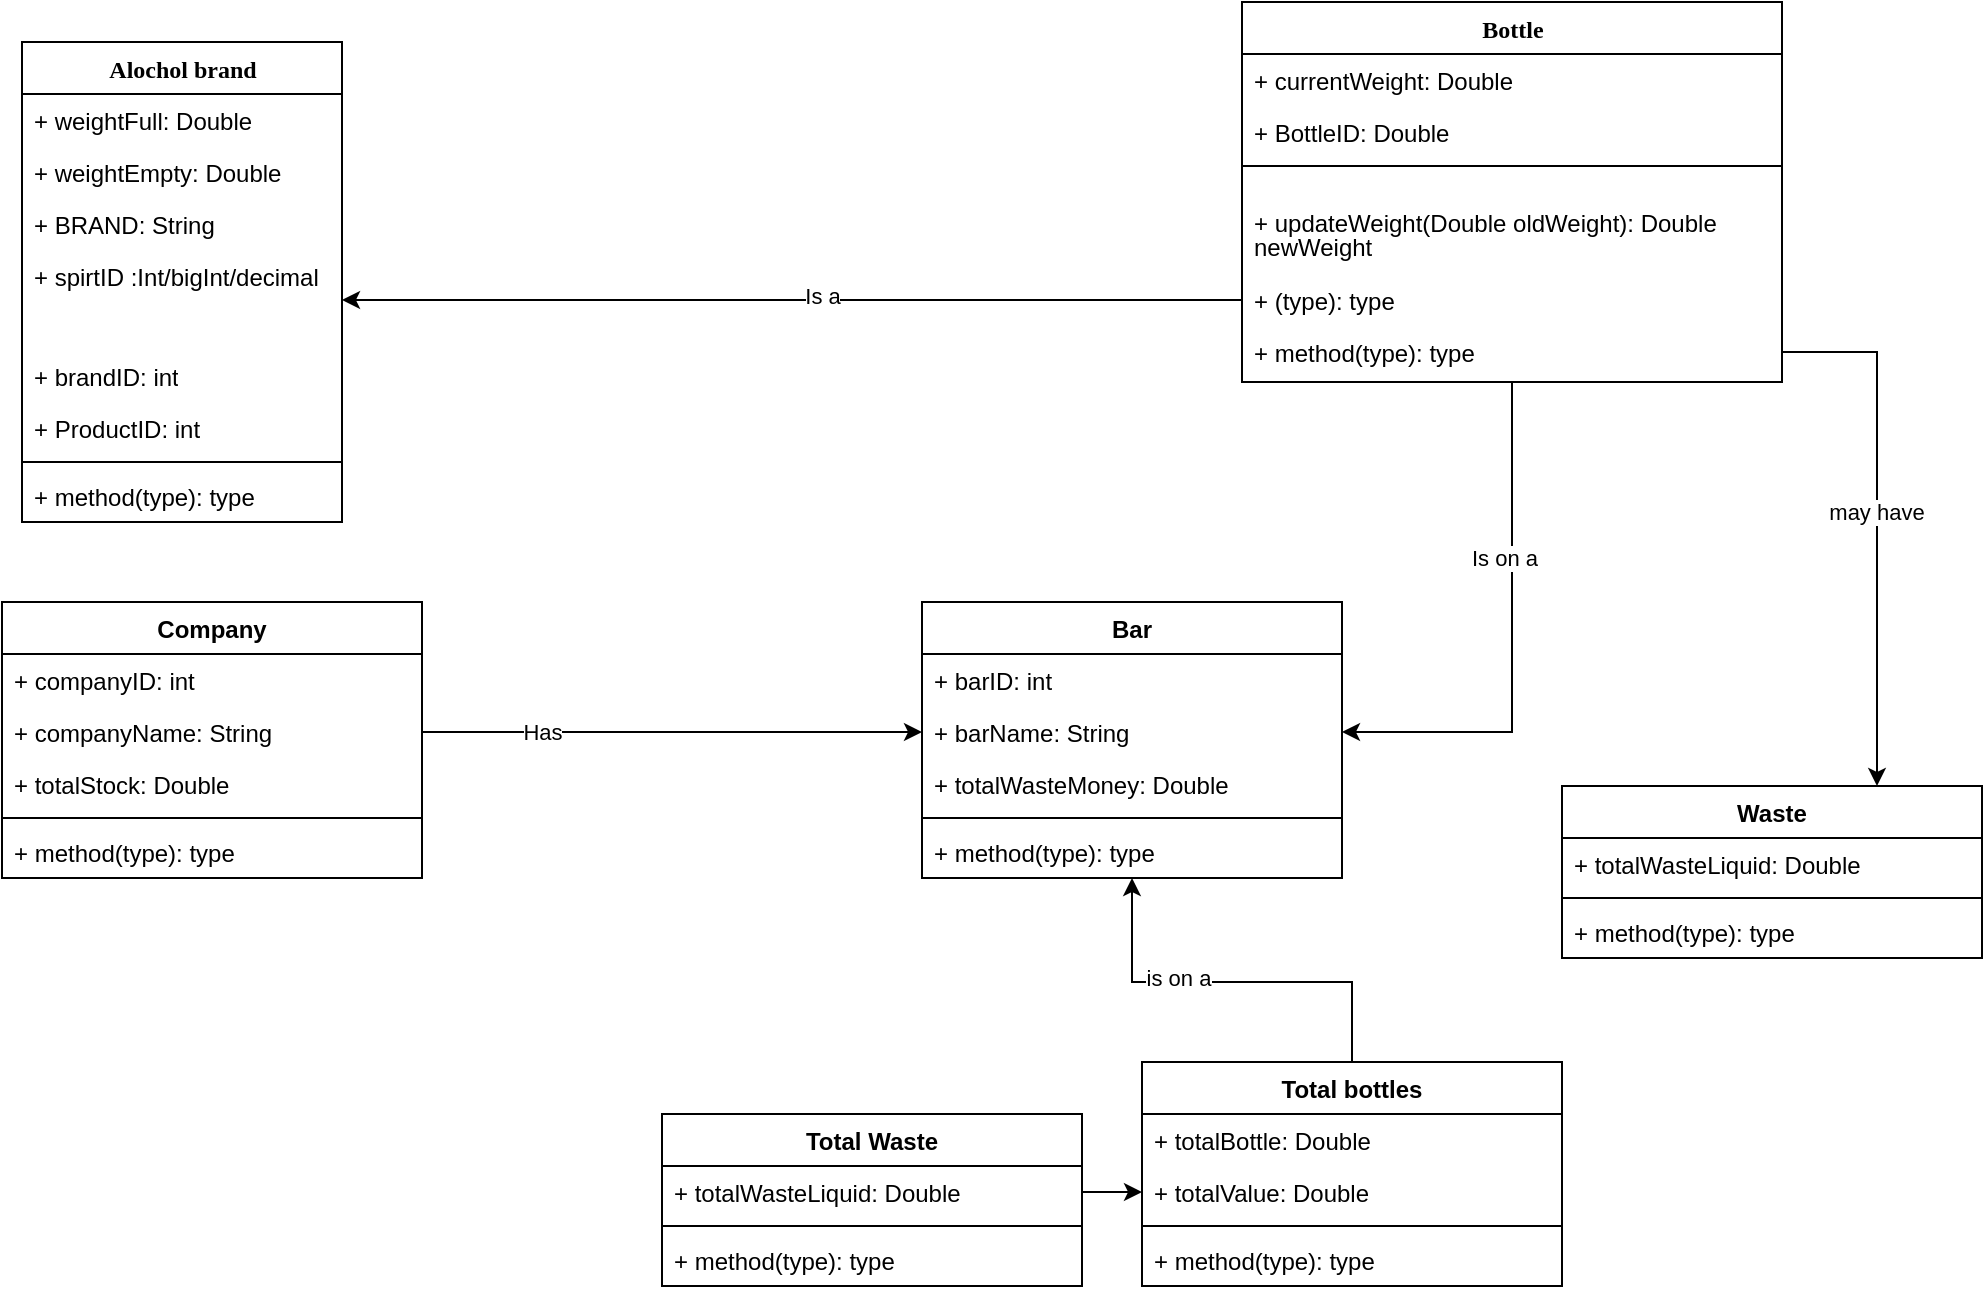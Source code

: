 <mxfile version="13.6.2" type="github" pages="4">
  <diagram name="Database Model" id="9f46799a-70d6-7492-0946-bef42562c5a5">
    <mxGraphModel dx="1422" dy="794" grid="1" gridSize="10" guides="1" tooltips="1" connect="1" arrows="1" fold="1" page="1" pageScale="1" pageWidth="1100" pageHeight="850" background="#ffffff" math="0" shadow="0">
      <root>
        <mxCell id="0" />
        <mxCell id="1" parent="0" />
        <mxCell id="78961159f06e98e8-17" value="Alochol brand" style="swimlane;html=1;fontStyle=1;align=center;verticalAlign=top;childLayout=stackLayout;horizontal=1;startSize=26;horizontalStack=0;resizeParent=1;resizeLast=0;collapsible=1;marginBottom=0;swimlaneFillColor=#ffffff;rounded=0;shadow=0;comic=0;labelBackgroundColor=none;strokeWidth=1;fillColor=none;fontFamily=Verdana;fontSize=12" parent="1" vertex="1">
          <mxGeometry x="90" y="90" width="160" height="240" as="geometry">
            <mxRectangle x="90" y="90" width="130" height="26" as="alternateBounds" />
          </mxGeometry>
        </mxCell>
        <mxCell id="78961159f06e98e8-21" value="+ weightFull: Double" style="text;html=1;strokeColor=none;fillColor=none;align=left;verticalAlign=top;spacingLeft=4;spacingRight=4;whiteSpace=wrap;overflow=hidden;rotatable=0;points=[[0,0.5],[1,0.5]];portConstraint=eastwest;" parent="78961159f06e98e8-17" vertex="1">
          <mxGeometry y="26" width="160" height="26" as="geometry" />
        </mxCell>
        <mxCell id="78961159f06e98e8-26" value="+ weightEmpty: Double" style="text;html=1;strokeColor=none;fillColor=none;align=left;verticalAlign=top;spacingLeft=4;spacingRight=4;whiteSpace=wrap;overflow=hidden;rotatable=0;points=[[0,0.5],[1,0.5]];portConstraint=eastwest;" parent="78961159f06e98e8-17" vertex="1">
          <mxGeometry y="52" width="160" height="26" as="geometry" />
        </mxCell>
        <mxCell id="78961159f06e98e8-23" value="+ BRAND: String" style="text;html=1;strokeColor=none;fillColor=none;align=left;verticalAlign=top;spacingLeft=4;spacingRight=4;whiteSpace=wrap;overflow=hidden;rotatable=0;points=[[0,0.5],[1,0.5]];portConstraint=eastwest;" parent="78961159f06e98e8-17" vertex="1">
          <mxGeometry y="78" width="160" height="26" as="geometry" />
        </mxCell>
        <mxCell id="78961159f06e98e8-25" value="+ spirtID :Int/bigInt/decimal" style="text;html=1;strokeColor=none;fillColor=none;align=left;verticalAlign=top;spacingLeft=4;spacingRight=4;whiteSpace=wrap;overflow=hidden;rotatable=0;points=[[0,0.5],[1,0.5]];portConstraint=eastwest;rotation=0;" parent="78961159f06e98e8-17" vertex="1">
          <mxGeometry y="104" width="160" height="50" as="geometry" />
        </mxCell>
        <mxCell id="78961159f06e98e8-20" value="+ brandID: int" style="text;html=1;strokeColor=none;fillColor=none;align=left;verticalAlign=top;spacingLeft=4;spacingRight=4;whiteSpace=wrap;overflow=hidden;rotatable=0;points=[[0,0.5],[1,0.5]];portConstraint=eastwest;" parent="78961159f06e98e8-17" vertex="1">
          <mxGeometry y="154" width="160" height="26" as="geometry" />
        </mxCell>
        <mxCell id="pMiKDld6bmdcQKYPBveJ-14" value="+ ProductID: int" style="text;html=1;strokeColor=none;fillColor=none;align=left;verticalAlign=top;spacingLeft=4;spacingRight=4;whiteSpace=wrap;overflow=hidden;rotatable=0;points=[[0,0.5],[1,0.5]];portConstraint=eastwest;" vertex="1" parent="78961159f06e98e8-17">
          <mxGeometry y="180" width="160" height="26" as="geometry" />
        </mxCell>
        <mxCell id="78961159f06e98e8-19" value="" style="line;html=1;strokeWidth=1;fillColor=none;align=left;verticalAlign=middle;spacingTop=-1;spacingLeft=3;spacingRight=3;rotatable=0;labelPosition=right;points=[];portConstraint=eastwest;" parent="78961159f06e98e8-17" vertex="1">
          <mxGeometry y="206" width="160" height="8" as="geometry" />
        </mxCell>
        <mxCell id="78961159f06e98e8-27" value="+ method(type): type" style="text;html=1;strokeColor=none;fillColor=none;align=left;verticalAlign=top;spacingLeft=4;spacingRight=4;whiteSpace=wrap;overflow=hidden;rotatable=0;points=[[0,0.5],[1,0.5]];portConstraint=eastwest;" parent="78961159f06e98e8-17" vertex="1">
          <mxGeometry y="214" width="160" height="26" as="geometry" />
        </mxCell>
        <mxCell id="pMiKDld6bmdcQKYPBveJ-2" style="edgeStyle=orthogonalEdgeStyle;rounded=0;orthogonalLoop=1;jettySize=auto;html=1;exitX=0;exitY=0.5;exitDx=0;exitDy=0;entryX=1;entryY=0.5;entryDx=0;entryDy=0;" edge="1" parent="1" source="78961159f06e98e8-40" target="78961159f06e98e8-25">
          <mxGeometry relative="1" as="geometry">
            <Array as="points">
              <mxPoint x="660" y="219" />
            </Array>
          </mxGeometry>
        </mxCell>
        <mxCell id="pMiKDld6bmdcQKYPBveJ-3" value="Is a" style="edgeLabel;html=1;align=center;verticalAlign=middle;resizable=0;points=[];" vertex="1" connectable="0" parent="pMiKDld6bmdcQKYPBveJ-2">
          <mxGeometry x="-0.067" y="-2" relative="1" as="geometry">
            <mxPoint as="offset" />
          </mxGeometry>
        </mxCell>
        <mxCell id="pMiKDld6bmdcQKYPBveJ-21" style="edgeStyle=orthogonalEdgeStyle;rounded=0;orthogonalLoop=1;jettySize=auto;html=1;exitX=0.5;exitY=1;exitDx=0;exitDy=0;entryX=1;entryY=0.5;entryDx=0;entryDy=0;" edge="1" parent="1" source="78961159f06e98e8-30" target="pMiKDld6bmdcQKYPBveJ-19">
          <mxGeometry relative="1" as="geometry" />
        </mxCell>
        <mxCell id="pMiKDld6bmdcQKYPBveJ-22" value="Is on a " style="edgeLabel;html=1;align=center;verticalAlign=middle;resizable=0;points=[];" vertex="1" connectable="0" parent="pMiKDld6bmdcQKYPBveJ-21">
          <mxGeometry x="-0.327" y="-4" relative="1" as="geometry">
            <mxPoint as="offset" />
          </mxGeometry>
        </mxCell>
        <mxCell id="78961159f06e98e8-30" value="Bottle" style="swimlane;html=1;fontStyle=1;align=center;verticalAlign=top;childLayout=stackLayout;horizontal=1;startSize=26;horizontalStack=0;resizeParent=1;resizeLast=0;collapsible=1;marginBottom=0;swimlaneFillColor=#ffffff;rounded=0;shadow=0;comic=0;labelBackgroundColor=none;strokeWidth=1;fillColor=none;fontFamily=Verdana;fontSize=12" parent="1" vertex="1">
          <mxGeometry x="700" y="70" width="270" height="190" as="geometry" />
        </mxCell>
        <mxCell id="78961159f06e98e8-31" value="+ currentWeight: Double" style="text;html=1;strokeColor=none;fillColor=none;align=left;verticalAlign=top;spacingLeft=4;spacingRight=4;whiteSpace=wrap;overflow=hidden;rotatable=0;points=[[0,0.5],[1,0.5]];portConstraint=eastwest;" parent="78961159f06e98e8-30" vertex="1">
          <mxGeometry y="26" width="270" height="26" as="geometry" />
        </mxCell>
        <mxCell id="78961159f06e98e8-37" value="+ BottleID: Double" style="text;html=1;strokeColor=none;fillColor=none;align=left;verticalAlign=top;spacingLeft=4;spacingRight=4;whiteSpace=wrap;overflow=hidden;rotatable=0;points=[[0,0.5],[1,0.5]];portConstraint=eastwest;" parent="78961159f06e98e8-30" vertex="1">
          <mxGeometry y="52" width="270" height="26" as="geometry" />
        </mxCell>
        <mxCell id="78961159f06e98e8-38" value="" style="line;html=1;strokeWidth=1;fillColor=none;align=left;verticalAlign=middle;spacingTop=-1;spacingLeft=3;spacingRight=3;rotatable=0;labelPosition=right;points=[];portConstraint=eastwest;" parent="78961159f06e98e8-30" vertex="1">
          <mxGeometry y="78" width="270" height="8" as="geometry" />
        </mxCell>
        <mxCell id="78961159f06e98e8-39" value="&lt;p style=&quot;line-height: 100%&quot;&gt;+ updateWeight(Double oldWeight): Double newWeight &lt;/p&gt;" style="text;html=1;strokeColor=none;fillColor=none;align=left;verticalAlign=top;spacingLeft=4;spacingRight=4;whiteSpace=wrap;overflow=visible;rotatable=0;points=[[0,0.5],[1,0.5]];portConstraint=eastwest;rotation=0;" parent="78961159f06e98e8-30" vertex="1">
          <mxGeometry y="86" width="270" height="50" as="geometry" />
        </mxCell>
        <mxCell id="78961159f06e98e8-40" value="+ (type): type" style="text;html=1;strokeColor=none;fillColor=none;align=left;verticalAlign=top;spacingLeft=4;spacingRight=4;whiteSpace=wrap;overflow=hidden;rotatable=0;points=[[0,0.5],[1,0.5]];portConstraint=eastwest;" parent="78961159f06e98e8-30" vertex="1">
          <mxGeometry y="136" width="270" height="26" as="geometry" />
        </mxCell>
        <mxCell id="78961159f06e98e8-42" value="+ method(type): type" style="text;html=1;strokeColor=none;fillColor=none;align=left;verticalAlign=top;spacingLeft=4;spacingRight=4;whiteSpace=wrap;overflow=hidden;rotatable=0;points=[[0,0.5],[1,0.5]];portConstraint=eastwest;" parent="78961159f06e98e8-30" vertex="1">
          <mxGeometry y="162" width="270" height="26" as="geometry" />
        </mxCell>
        <mxCell id="pMiKDld6bmdcQKYPBveJ-15" value="Bar" style="swimlane;fontStyle=1;align=center;verticalAlign=top;childLayout=stackLayout;horizontal=1;startSize=26;horizontalStack=0;resizeParent=1;resizeParentMax=0;resizeLast=0;collapsible=1;marginBottom=0;" vertex="1" parent="1">
          <mxGeometry x="540" y="370" width="210" height="138" as="geometry" />
        </mxCell>
        <mxCell id="pMiKDld6bmdcQKYPBveJ-16" value="+ barID: int" style="text;strokeColor=none;fillColor=none;align=left;verticalAlign=top;spacingLeft=4;spacingRight=4;overflow=hidden;rotatable=0;points=[[0,0.5],[1,0.5]];portConstraint=eastwest;" vertex="1" parent="pMiKDld6bmdcQKYPBveJ-15">
          <mxGeometry y="26" width="210" height="26" as="geometry" />
        </mxCell>
        <mxCell id="pMiKDld6bmdcQKYPBveJ-19" value="+ barName: String" style="text;strokeColor=none;fillColor=none;align=left;verticalAlign=top;spacingLeft=4;spacingRight=4;overflow=hidden;rotatable=0;points=[[0,0.5],[1,0.5]];portConstraint=eastwest;" vertex="1" parent="pMiKDld6bmdcQKYPBveJ-15">
          <mxGeometry y="52" width="210" height="26" as="geometry" />
        </mxCell>
        <mxCell id="pMiKDld6bmdcQKYPBveJ-20" value="+ totalWasteMoney: Double" style="text;strokeColor=none;fillColor=none;align=left;verticalAlign=top;spacingLeft=4;spacingRight=4;overflow=hidden;rotatable=0;points=[[0,0.5],[1,0.5]];portConstraint=eastwest;" vertex="1" parent="pMiKDld6bmdcQKYPBveJ-15">
          <mxGeometry y="78" width="210" height="26" as="geometry" />
        </mxCell>
        <mxCell id="pMiKDld6bmdcQKYPBveJ-17" value="" style="line;strokeWidth=1;fillColor=none;align=left;verticalAlign=middle;spacingTop=-1;spacingLeft=3;spacingRight=3;rotatable=0;labelPosition=right;points=[];portConstraint=eastwest;" vertex="1" parent="pMiKDld6bmdcQKYPBveJ-15">
          <mxGeometry y="104" width="210" height="8" as="geometry" />
        </mxCell>
        <mxCell id="pMiKDld6bmdcQKYPBveJ-18" value="+ method(type): type" style="text;strokeColor=none;fillColor=none;align=left;verticalAlign=top;spacingLeft=4;spacingRight=4;overflow=hidden;rotatable=0;points=[[0,0.5],[1,0.5]];portConstraint=eastwest;" vertex="1" parent="pMiKDld6bmdcQKYPBveJ-15">
          <mxGeometry y="112" width="210" height="26" as="geometry" />
        </mxCell>
        <mxCell id="pMiKDld6bmdcQKYPBveJ-29" style="edgeStyle=orthogonalEdgeStyle;rounded=0;orthogonalLoop=1;jettySize=auto;html=1;exitX=1;exitY=0.5;exitDx=0;exitDy=0;entryX=0;entryY=0.5;entryDx=0;entryDy=0;" edge="1" parent="1" source="pMiKDld6bmdcQKYPBveJ-25" target="pMiKDld6bmdcQKYPBveJ-19">
          <mxGeometry relative="1" as="geometry" />
        </mxCell>
        <mxCell id="pMiKDld6bmdcQKYPBveJ-30" value="Has" style="edgeLabel;html=1;align=center;verticalAlign=middle;resizable=0;points=[];" vertex="1" connectable="0" parent="pMiKDld6bmdcQKYPBveJ-29">
          <mxGeometry x="-0.257" y="-2" relative="1" as="geometry">
            <mxPoint x="-33" y="-2" as="offset" />
          </mxGeometry>
        </mxCell>
        <mxCell id="pMiKDld6bmdcQKYPBveJ-23" value="Company" style="swimlane;fontStyle=1;align=center;verticalAlign=top;childLayout=stackLayout;horizontal=1;startSize=26;horizontalStack=0;resizeParent=1;resizeParentMax=0;resizeLast=0;collapsible=1;marginBottom=0;" vertex="1" parent="1">
          <mxGeometry x="80" y="370" width="210" height="138" as="geometry" />
        </mxCell>
        <mxCell id="pMiKDld6bmdcQKYPBveJ-24" value="+ companyID: int" style="text;strokeColor=none;fillColor=none;align=left;verticalAlign=top;spacingLeft=4;spacingRight=4;overflow=hidden;rotatable=0;points=[[0,0.5],[1,0.5]];portConstraint=eastwest;" vertex="1" parent="pMiKDld6bmdcQKYPBveJ-23">
          <mxGeometry y="26" width="210" height="26" as="geometry" />
        </mxCell>
        <mxCell id="pMiKDld6bmdcQKYPBveJ-25" value="+ companyName: String" style="text;strokeColor=none;fillColor=none;align=left;verticalAlign=top;spacingLeft=4;spacingRight=4;overflow=hidden;rotatable=0;points=[[0,0.5],[1,0.5]];portConstraint=eastwest;" vertex="1" parent="pMiKDld6bmdcQKYPBveJ-23">
          <mxGeometry y="52" width="210" height="26" as="geometry" />
        </mxCell>
        <mxCell id="pMiKDld6bmdcQKYPBveJ-26" value="+ totalStock: Double" style="text;strokeColor=none;fillColor=none;align=left;verticalAlign=top;spacingLeft=4;spacingRight=4;overflow=hidden;rotatable=0;points=[[0,0.5],[1,0.5]];portConstraint=eastwest;" vertex="1" parent="pMiKDld6bmdcQKYPBveJ-23">
          <mxGeometry y="78" width="210" height="26" as="geometry" />
        </mxCell>
        <mxCell id="pMiKDld6bmdcQKYPBveJ-27" value="" style="line;strokeWidth=1;fillColor=none;align=left;verticalAlign=middle;spacingTop=-1;spacingLeft=3;spacingRight=3;rotatable=0;labelPosition=right;points=[];portConstraint=eastwest;" vertex="1" parent="pMiKDld6bmdcQKYPBveJ-23">
          <mxGeometry y="104" width="210" height="8" as="geometry" />
        </mxCell>
        <mxCell id="pMiKDld6bmdcQKYPBveJ-28" value="+ method(type): type" style="text;strokeColor=none;fillColor=none;align=left;verticalAlign=top;spacingLeft=4;spacingRight=4;overflow=hidden;rotatable=0;points=[[0,0.5],[1,0.5]];portConstraint=eastwest;" vertex="1" parent="pMiKDld6bmdcQKYPBveJ-23">
          <mxGeometry y="112" width="210" height="26" as="geometry" />
        </mxCell>
        <mxCell id="pMiKDld6bmdcQKYPBveJ-37" style="edgeStyle=orthogonalEdgeStyle;rounded=0;orthogonalLoop=1;jettySize=auto;html=1;entryX=0.5;entryY=1;entryDx=0;entryDy=0;" edge="1" parent="1" source="pMiKDld6bmdcQKYPBveJ-31" target="pMiKDld6bmdcQKYPBveJ-15">
          <mxGeometry relative="1" as="geometry">
            <Array as="points">
              <mxPoint x="755" y="560" />
              <mxPoint x="645" y="560" />
            </Array>
          </mxGeometry>
        </mxCell>
        <mxCell id="pMiKDld6bmdcQKYPBveJ-38" value="is on a " style="edgeLabel;html=1;align=center;verticalAlign=middle;resizable=0;points=[];" vertex="1" connectable="0" parent="pMiKDld6bmdcQKYPBveJ-37">
          <mxGeometry x="0.261" y="-2" relative="1" as="geometry">
            <mxPoint as="offset" />
          </mxGeometry>
        </mxCell>
        <mxCell id="pMiKDld6bmdcQKYPBveJ-39" value="Waste" style="swimlane;fontStyle=1;align=center;verticalAlign=top;childLayout=stackLayout;horizontal=1;startSize=26;horizontalStack=0;resizeParent=1;resizeParentMax=0;resizeLast=0;collapsible=1;marginBottom=0;" vertex="1" parent="1">
          <mxGeometry x="860" y="462" width="210" height="86" as="geometry" />
        </mxCell>
        <mxCell id="pMiKDld6bmdcQKYPBveJ-40" value="+ totalWasteLiquid: Double" style="text;strokeColor=none;fillColor=none;align=left;verticalAlign=top;spacingLeft=4;spacingRight=4;overflow=hidden;rotatable=0;points=[[0,0.5],[1,0.5]];portConstraint=eastwest;" vertex="1" parent="pMiKDld6bmdcQKYPBveJ-39">
          <mxGeometry y="26" width="210" height="26" as="geometry" />
        </mxCell>
        <mxCell id="pMiKDld6bmdcQKYPBveJ-43" value="" style="line;strokeWidth=1;fillColor=none;align=left;verticalAlign=middle;spacingTop=-1;spacingLeft=3;spacingRight=3;rotatable=0;labelPosition=right;points=[];portConstraint=eastwest;" vertex="1" parent="pMiKDld6bmdcQKYPBveJ-39">
          <mxGeometry y="52" width="210" height="8" as="geometry" />
        </mxCell>
        <mxCell id="pMiKDld6bmdcQKYPBveJ-44" value="+ method(type): type" style="text;strokeColor=none;fillColor=none;align=left;verticalAlign=top;spacingLeft=4;spacingRight=4;overflow=hidden;rotatable=0;points=[[0,0.5],[1,0.5]];portConstraint=eastwest;" vertex="1" parent="pMiKDld6bmdcQKYPBveJ-39">
          <mxGeometry y="60" width="210" height="26" as="geometry" />
        </mxCell>
        <mxCell id="pMiKDld6bmdcQKYPBveJ-47" style="edgeStyle=orthogonalEdgeStyle;rounded=0;orthogonalLoop=1;jettySize=auto;html=1;exitX=1;exitY=0.5;exitDx=0;exitDy=0;entryX=0.75;entryY=0;entryDx=0;entryDy=0;strokeColor=#000000;" edge="1" parent="1" source="78961159f06e98e8-42" target="pMiKDld6bmdcQKYPBveJ-39">
          <mxGeometry relative="1" as="geometry" />
        </mxCell>
        <mxCell id="pMiKDld6bmdcQKYPBveJ-48" value="may have" style="edgeLabel;html=1;align=center;verticalAlign=middle;resizable=0;points=[];" vertex="1" connectable="0" parent="pMiKDld6bmdcQKYPBveJ-47">
          <mxGeometry x="-0.036" y="-1" relative="1" as="geometry">
            <mxPoint as="offset" />
          </mxGeometry>
        </mxCell>
        <mxCell id="pMiKDld6bmdcQKYPBveJ-31" value="Total bottles" style="swimlane;fontStyle=1;align=center;verticalAlign=top;childLayout=stackLayout;horizontal=1;startSize=26;horizontalStack=0;resizeParent=1;resizeParentMax=0;resizeLast=0;collapsible=1;marginBottom=0;" vertex="1" parent="1">
          <mxGeometry x="650" y="600" width="210" height="112" as="geometry" />
        </mxCell>
        <mxCell id="pMiKDld6bmdcQKYPBveJ-32" value="+ totalBottle: Double" style="text;strokeColor=none;fillColor=none;align=left;verticalAlign=top;spacingLeft=4;spacingRight=4;overflow=hidden;rotatable=0;points=[[0,0.5],[1,0.5]];portConstraint=eastwest;" vertex="1" parent="pMiKDld6bmdcQKYPBveJ-31">
          <mxGeometry y="26" width="210" height="26" as="geometry" />
        </mxCell>
        <mxCell id="pMiKDld6bmdcQKYPBveJ-33" value="+ totalValue: Double" style="text;strokeColor=none;fillColor=none;align=left;verticalAlign=top;spacingLeft=4;spacingRight=4;overflow=hidden;rotatable=0;points=[[0,0.5],[1,0.5]];portConstraint=eastwest;" vertex="1" parent="pMiKDld6bmdcQKYPBveJ-31">
          <mxGeometry y="52" width="210" height="26" as="geometry" />
        </mxCell>
        <mxCell id="pMiKDld6bmdcQKYPBveJ-35" value="" style="line;strokeWidth=1;fillColor=none;align=left;verticalAlign=middle;spacingTop=-1;spacingLeft=3;spacingRight=3;rotatable=0;labelPosition=right;points=[];portConstraint=eastwest;" vertex="1" parent="pMiKDld6bmdcQKYPBveJ-31">
          <mxGeometry y="78" width="210" height="8" as="geometry" />
        </mxCell>
        <mxCell id="pMiKDld6bmdcQKYPBveJ-36" value="+ method(type): type" style="text;strokeColor=none;fillColor=none;align=left;verticalAlign=top;spacingLeft=4;spacingRight=4;overflow=hidden;rotatable=0;points=[[0,0.5],[1,0.5]];portConstraint=eastwest;" vertex="1" parent="pMiKDld6bmdcQKYPBveJ-31">
          <mxGeometry y="86" width="210" height="26" as="geometry" />
        </mxCell>
        <mxCell id="pMiKDld6bmdcQKYPBveJ-55" style="edgeStyle=orthogonalEdgeStyle;rounded=0;orthogonalLoop=1;jettySize=auto;html=1;exitX=1;exitY=0.5;exitDx=0;exitDy=0;entryX=0;entryY=0.5;entryDx=0;entryDy=0;strokeColor=#000000;" edge="1" parent="1" source="pMiKDld6bmdcQKYPBveJ-52" target="pMiKDld6bmdcQKYPBveJ-33">
          <mxGeometry relative="1" as="geometry" />
        </mxCell>
        <mxCell id="pMiKDld6bmdcQKYPBveJ-51" value="Total Waste" style="swimlane;fontStyle=1;align=center;verticalAlign=top;childLayout=stackLayout;horizontal=1;startSize=26;horizontalStack=0;resizeParent=1;resizeParentMax=0;resizeLast=0;collapsible=1;marginBottom=0;" vertex="1" parent="1">
          <mxGeometry x="410" y="626" width="210" height="86" as="geometry" />
        </mxCell>
        <mxCell id="pMiKDld6bmdcQKYPBveJ-52" value="+ totalWasteLiquid: Double" style="text;strokeColor=none;fillColor=none;align=left;verticalAlign=top;spacingLeft=4;spacingRight=4;overflow=hidden;rotatable=0;points=[[0,0.5],[1,0.5]];portConstraint=eastwest;" vertex="1" parent="pMiKDld6bmdcQKYPBveJ-51">
          <mxGeometry y="26" width="210" height="26" as="geometry" />
        </mxCell>
        <mxCell id="pMiKDld6bmdcQKYPBveJ-53" value="" style="line;strokeWidth=1;fillColor=none;align=left;verticalAlign=middle;spacingTop=-1;spacingLeft=3;spacingRight=3;rotatable=0;labelPosition=right;points=[];portConstraint=eastwest;" vertex="1" parent="pMiKDld6bmdcQKYPBveJ-51">
          <mxGeometry y="52" width="210" height="8" as="geometry" />
        </mxCell>
        <mxCell id="pMiKDld6bmdcQKYPBveJ-54" value="+ method(type): type" style="text;strokeColor=none;fillColor=none;align=left;verticalAlign=top;spacingLeft=4;spacingRight=4;overflow=hidden;rotatable=0;points=[[0,0.5],[1,0.5]];portConstraint=eastwest;" vertex="1" parent="pMiKDld6bmdcQKYPBveJ-51">
          <mxGeometry y="60" width="210" height="26" as="geometry" />
        </mxCell>
      </root>
    </mxGraphModel>
  </diagram>
  <diagram id="V5qP_nf8033iNszZ9re_" name="Pour Bottle">
    <mxGraphModel dx="1422" dy="794" grid="1" gridSize="10" guides="1" tooltips="1" connect="1" arrows="1" fold="1" page="1" pageScale="1" pageWidth="827" pageHeight="1169" math="0" shadow="0">
      <root>
        <mxCell id="Ein1DMH8fGDlyQd6Ji-Q-0" />
        <mxCell id="Ein1DMH8fGDlyQd6Ji-Q-1" parent="Ein1DMH8fGDlyQd6Ji-Q-0" />
        <mxCell id="Vw6WCBMctghDCK7U2NQf-3" style="edgeStyle=orthogonalEdgeStyle;rounded=0;orthogonalLoop=1;jettySize=auto;html=1;exitX=1;exitY=0.5;exitDx=0;exitDy=0;entryX=0.007;entryY=0.5;entryDx=0;entryDy=0;entryPerimeter=0;strokeColor=#000000;" edge="1" parent="Ein1DMH8fGDlyQd6Ji-Q-1" source="Vw6WCBMctghDCK7U2NQf-0" target="Vw6WCBMctghDCK7U2NQf-2">
          <mxGeometry relative="1" as="geometry" />
        </mxCell>
        <mxCell id="Vw6WCBMctghDCK7U2NQf-0" value="New bottle" style="rounded=0;whiteSpace=wrap;html=1;" vertex="1" parent="Ein1DMH8fGDlyQd6Ji-Q-1">
          <mxGeometry x="40" y="110" width="120" height="60" as="geometry" />
        </mxCell>
        <mxCell id="Vw6WCBMctghDCK7U2NQf-1" value="&lt;font style=&quot;font-size: 48px&quot;&gt;Pour Bottle&lt;/font&gt;" style="text;html=1;strokeColor=none;fillColor=none;align=center;verticalAlign=middle;whiteSpace=wrap;rounded=0;" vertex="1" parent="Ein1DMH8fGDlyQd6Ji-Q-1">
          <mxGeometry x="40" y="20" width="290" height="70" as="geometry" />
        </mxCell>
        <mxCell id="Vw6WCBMctghDCK7U2NQf-7" value="" style="edgeStyle=orthogonalEdgeStyle;rounded=0;orthogonalLoop=1;jettySize=auto;html=1;strokeColor=#000000;" edge="1" parent="Ein1DMH8fGDlyQd6Ji-Q-1" source="Vw6WCBMctghDCK7U2NQf-2" target="Vw6WCBMctghDCK7U2NQf-6">
          <mxGeometry relative="1" as="geometry" />
        </mxCell>
        <mxCell id="Vw6WCBMctghDCK7U2NQf-9" value="" style="edgeStyle=orthogonalEdgeStyle;rounded=0;orthogonalLoop=1;jettySize=auto;html=1;strokeColor=#000000;" edge="1" parent="Ein1DMH8fGDlyQd6Ji-Q-1" source="Vw6WCBMctghDCK7U2NQf-2" target="Vw6WCBMctghDCK7U2NQf-8">
          <mxGeometry relative="1" as="geometry" />
        </mxCell>
        <mxCell id="Vw6WCBMctghDCK7U2NQf-2" value="is new bottle of the correct weight?" style="html=1;whiteSpace=wrap;aspect=fixed;shape=isoRectangle;" vertex="1" parent="Ein1DMH8fGDlyQd6Ji-Q-1">
          <mxGeometry x="250" y="95" width="150" height="90" as="geometry" />
        </mxCell>
        <mxCell id="Vw6WCBMctghDCK7U2NQf-21" value="" style="edgeStyle=orthogonalEdgeStyle;rounded=0;orthogonalLoop=1;jettySize=auto;html=1;strokeColor=#000000;" edge="1" parent="Ein1DMH8fGDlyQd6Ji-Q-1" source="Vw6WCBMctghDCK7U2NQf-6" target="Vw6WCBMctghDCK7U2NQf-20">
          <mxGeometry relative="1" as="geometry" />
        </mxCell>
        <mxCell id="Vw6WCBMctghDCK7U2NQf-6" value="Insert bottle into bar" style="whiteSpace=wrap;html=1;" vertex="1" parent="Ein1DMH8fGDlyQd6Ji-Q-1">
          <mxGeometry x="495" y="110" width="120" height="60" as="geometry" />
        </mxCell>
        <mxCell id="Vw6WCBMctghDCK7U2NQf-11" value="" style="edgeStyle=orthogonalEdgeStyle;rounded=0;orthogonalLoop=1;jettySize=auto;html=1;strokeColor=#000000;" edge="1" parent="Ein1DMH8fGDlyQd6Ji-Q-1" source="Vw6WCBMctghDCK7U2NQf-8" target="Vw6WCBMctghDCK7U2NQf-10">
          <mxGeometry relative="1" as="geometry" />
        </mxCell>
        <mxCell id="Vw6WCBMctghDCK7U2NQf-8" value="Check temperature of the bar" style="whiteSpace=wrap;html=1;" vertex="1" parent="Ein1DMH8fGDlyQd6Ji-Q-1">
          <mxGeometry x="265" y="280" width="120" height="60" as="geometry" />
        </mxCell>
        <mxCell id="Vw6WCBMctghDCK7U2NQf-12" style="edgeStyle=orthogonalEdgeStyle;rounded=0;orthogonalLoop=1;jettySize=auto;html=1;exitX=0;exitY=0.5;exitDx=0;exitDy=0;strokeColor=#000000;entryX=0.5;entryY=0;entryDx=0;entryDy=0;" edge="1" parent="Ein1DMH8fGDlyQd6Ji-Q-1" source="Vw6WCBMctghDCK7U2NQf-10" target="Vw6WCBMctghDCK7U2NQf-15">
          <mxGeometry relative="1" as="geometry">
            <mxPoint x="80" y="400" as="targetPoint" />
          </mxGeometry>
        </mxCell>
        <mxCell id="Vw6WCBMctghDCK7U2NQf-13" value="No " style="edgeLabel;html=1;align=center;verticalAlign=middle;resizable=0;points=[];" vertex="1" connectable="0" parent="Vw6WCBMctghDCK7U2NQf-12">
          <mxGeometry x="0.054" y="2" relative="1" as="geometry">
            <mxPoint as="offset" />
          </mxGeometry>
        </mxCell>
        <mxCell id="Vw6WCBMctghDCK7U2NQf-16" value="" style="edgeStyle=orthogonalEdgeStyle;rounded=0;orthogonalLoop=1;jettySize=auto;html=1;strokeColor=#000000;entryX=1;entryY=0.5;entryDx=0;entryDy=0;" edge="1" parent="Ein1DMH8fGDlyQd6Ji-Q-1" source="Vw6WCBMctghDCK7U2NQf-10" target="Vw6WCBMctghDCK7U2NQf-15">
          <mxGeometry relative="1" as="geometry">
            <Array as="points">
              <mxPoint x="330" y="600" />
            </Array>
          </mxGeometry>
        </mxCell>
        <mxCell id="Vw6WCBMctghDCK7U2NQf-17" value="Yes" style="edgeLabel;html=1;align=center;verticalAlign=middle;resizable=0;points=[];" vertex="1" connectable="0" parent="Vw6WCBMctghDCK7U2NQf-16">
          <mxGeometry x="-0.255" y="-31" relative="1" as="geometry">
            <mxPoint as="offset" />
          </mxGeometry>
        </mxCell>
        <mxCell id="Vw6WCBMctghDCK7U2NQf-10" value="&lt;div&gt;Is the temperature of the bar&lt;/div&gt;&lt;div&gt;Recorded correctly&lt;br&gt;&lt;/div&gt;" style="rhombus;whiteSpace=wrap;html=1;" vertex="1" parent="Ein1DMH8fGDlyQd6Ji-Q-1">
          <mxGeometry x="202.5" y="420" width="245" height="100" as="geometry" />
        </mxCell>
        <mxCell id="Vw6WCBMctghDCK7U2NQf-15" value="Report to manager " style="whiteSpace=wrap;html=1;" vertex="1" parent="Ein1DMH8fGDlyQd6Ji-Q-1">
          <mxGeometry x="80" y="570" width="120" height="60" as="geometry" />
        </mxCell>
        <mxCell id="Vw6WCBMctghDCK7U2NQf-23" value="" style="edgeStyle=orthogonalEdgeStyle;rounded=0;orthogonalLoop=1;jettySize=auto;html=1;strokeColor=#000000;" edge="1" parent="Ein1DMH8fGDlyQd6Ji-Q-1" source="Vw6WCBMctghDCK7U2NQf-20" target="Vw6WCBMctghDCK7U2NQf-22">
          <mxGeometry relative="1" as="geometry" />
        </mxCell>
        <mxCell id="Vw6WCBMctghDCK7U2NQf-20" value="Pour drink" style="whiteSpace=wrap;html=1;" vertex="1" parent="Ein1DMH8fGDlyQd6Ji-Q-1">
          <mxGeometry x="650" y="280" width="120" height="60" as="geometry" />
        </mxCell>
        <mxCell id="Vw6WCBMctghDCK7U2NQf-25" value="" style="edgeStyle=orthogonalEdgeStyle;rounded=0;orthogonalLoop=1;jettySize=auto;html=1;strokeColor=#000000;" edge="1" parent="Ein1DMH8fGDlyQd6Ji-Q-1" source="Vw6WCBMctghDCK7U2NQf-22" target="Vw6WCBMctghDCK7U2NQf-24">
          <mxGeometry relative="1" as="geometry" />
        </mxCell>
        <mxCell id="Vw6WCBMctghDCK7U2NQf-28" value="Yes" style="edgeLabel;html=1;align=center;verticalAlign=middle;resizable=0;points=[];" vertex="1" connectable="0" parent="Vw6WCBMctghDCK7U2NQf-25">
          <mxGeometry x="-0.556" y="2" relative="1" as="geometry">
            <mxPoint as="offset" />
          </mxGeometry>
        </mxCell>
        <mxCell id="Vw6WCBMctghDCK7U2NQf-31" value="" style="edgeStyle=orthogonalEdgeStyle;rounded=0;orthogonalLoop=1;jettySize=auto;html=1;strokeColor=#000000;" edge="1" parent="Ein1DMH8fGDlyQd6Ji-Q-1" source="Vw6WCBMctghDCK7U2NQf-22" target="Vw6WCBMctghDCK7U2NQf-30">
          <mxGeometry relative="1" as="geometry" />
        </mxCell>
        <mxCell id="Vw6WCBMctghDCK7U2NQf-32" value="No" style="edgeLabel;html=1;align=center;verticalAlign=middle;resizable=0;points=[];" vertex="1" connectable="0" parent="Vw6WCBMctghDCK7U2NQf-31">
          <mxGeometry x="-0.283" y="-2" relative="1" as="geometry">
            <mxPoint as="offset" />
          </mxGeometry>
        </mxCell>
        <mxCell id="Vw6WCBMctghDCK7U2NQf-22" value="&lt;div&gt;Does the amount of &lt;br&gt;&lt;/div&gt;&lt;div&gt;drink poured match &lt;br&gt;&lt;/div&gt;&lt;div&gt;the amount of drinks sold?&lt;/div&gt;" style="rhombus;whiteSpace=wrap;html=1;" vertex="1" parent="Ein1DMH8fGDlyQd6Ji-Q-1">
          <mxGeometry x="600" y="445" width="220" height="140" as="geometry" />
        </mxCell>
        <mxCell id="Vw6WCBMctghDCK7U2NQf-26" style="edgeStyle=orthogonalEdgeStyle;rounded=0;orthogonalLoop=1;jettySize=auto;html=1;strokeColor=#000000;" edge="1" parent="Ein1DMH8fGDlyQd6Ji-Q-1" source="Vw6WCBMctghDCK7U2NQf-24" target="Vw6WCBMctghDCK7U2NQf-20">
          <mxGeometry relative="1" as="geometry" />
        </mxCell>
        <mxCell id="Vw6WCBMctghDCK7U2NQf-24" value="Update weight" style="whiteSpace=wrap;html=1;" vertex="1" parent="Ein1DMH8fGDlyQd6Ji-Q-1">
          <mxGeometry x="440" y="280" width="120" height="60" as="geometry" />
        </mxCell>
        <mxCell id="Vw6WCBMctghDCK7U2NQf-35" value="" style="edgeStyle=orthogonalEdgeStyle;rounded=0;orthogonalLoop=1;jettySize=auto;html=1;strokeColor=#000000;" edge="1" parent="Ein1DMH8fGDlyQd6Ji-Q-1" source="Vw6WCBMctghDCK7U2NQf-30" target="Vw6WCBMctghDCK7U2NQf-34">
          <mxGeometry relative="1" as="geometry" />
        </mxCell>
        <mxCell id="Vw6WCBMctghDCK7U2NQf-30" value="Record wastage" style="whiteSpace=wrap;html=1;" vertex="1" parent="Ein1DMH8fGDlyQd6Ji-Q-1">
          <mxGeometry x="650" y="705" width="120" height="60" as="geometry" />
        </mxCell>
        <mxCell id="Vw6WCBMctghDCK7U2NQf-36" style="edgeStyle=orthogonalEdgeStyle;rounded=0;orthogonalLoop=1;jettySize=auto;html=1;exitX=0.5;exitY=0;exitDx=0;exitDy=0;strokeColor=#000000;entryX=0.25;entryY=1;entryDx=0;entryDy=0;" edge="1" parent="Ein1DMH8fGDlyQd6Ji-Q-1" source="Vw6WCBMctghDCK7U2NQf-34" target="Vw6WCBMctghDCK7U2NQf-24">
          <mxGeometry relative="1" as="geometry">
            <mxPoint x="460" y="450" as="targetPoint" />
            <Array as="points">
              <mxPoint x="470" y="705" />
            </Array>
          </mxGeometry>
        </mxCell>
        <mxCell id="Vw6WCBMctghDCK7U2NQf-34" value="Record Serverity" style="whiteSpace=wrap;html=1;" vertex="1" parent="Ein1DMH8fGDlyQd6Ji-Q-1">
          <mxGeometry x="410" y="705" width="120" height="60" as="geometry" />
        </mxCell>
      </root>
    </mxGraphModel>
  </diagram>
  <diagram id="q59k1nH9GaJQQyBMvX95" name="Bar session">
    <mxGraphModel dx="1422" dy="794" grid="1" gridSize="10" guides="1" tooltips="1" connect="1" arrows="1" fold="1" page="1" pageScale="1" pageWidth="827" pageHeight="1169" math="0" shadow="0">
      <root>
        <mxCell id="1MgaVg4bEbyAabbr35Dt-0" />
        <mxCell id="1MgaVg4bEbyAabbr35Dt-1" parent="1MgaVg4bEbyAabbr35Dt-0" />
        <mxCell id="1MgaVg4bEbyAabbr35Dt-2" value="Open Bar Session" style="text;strokeColor=none;fillColor=none;html=1;fontSize=24;fontStyle=1;verticalAlign=middle;align=center;" vertex="1" parent="1MgaVg4bEbyAabbr35Dt-1">
          <mxGeometry x="90" y="20" width="100" height="40" as="geometry" />
        </mxCell>
        <mxCell id="1MgaVg4bEbyAabbr35Dt-5" value="" style="edgeStyle=orthogonalEdgeStyle;rounded=0;orthogonalLoop=1;jettySize=auto;html=1;strokeColor=#000000;" edge="1" parent="1MgaVg4bEbyAabbr35Dt-1" source="1MgaVg4bEbyAabbr35Dt-3" target="1MgaVg4bEbyAabbr35Dt-4">
          <mxGeometry relative="1" as="geometry" />
        </mxCell>
        <mxCell id="1MgaVg4bEbyAabbr35Dt-3" value="Upload bottle" style="rounded=0;whiteSpace=wrap;html=1;" vertex="1" parent="1MgaVg4bEbyAabbr35Dt-1">
          <mxGeometry x="40" y="120" width="120" height="60" as="geometry" />
        </mxCell>
        <mxCell id="1MgaVg4bEbyAabbr35Dt-7" value="No" style="edgeStyle=orthogonalEdgeStyle;rounded=0;orthogonalLoop=1;jettySize=auto;html=1;strokeColor=#000000;" edge="1" parent="1MgaVg4bEbyAabbr35Dt-1" source="1MgaVg4bEbyAabbr35Dt-4" target="1MgaVg4bEbyAabbr35Dt-6">
          <mxGeometry relative="1" as="geometry" />
        </mxCell>
        <mxCell id="1MgaVg4bEbyAabbr35Dt-15" value="" style="edgeStyle=orthogonalEdgeStyle;rounded=0;orthogonalLoop=1;jettySize=auto;html=1;strokeColor=#000000;" edge="1" parent="1MgaVg4bEbyAabbr35Dt-1" source="1MgaVg4bEbyAabbr35Dt-4" target="1MgaVg4bEbyAabbr35Dt-14">
          <mxGeometry relative="1" as="geometry" />
        </mxCell>
        <mxCell id="1MgaVg4bEbyAabbr35Dt-16" value="Yes" style="edgeLabel;html=1;align=center;verticalAlign=middle;resizable=0;points=[];" vertex="1" connectable="0" parent="1MgaVg4bEbyAabbr35Dt-15">
          <mxGeometry x="-0.217" y="-3" relative="1" as="geometry">
            <mxPoint as="offset" />
          </mxGeometry>
        </mxCell>
        <mxCell id="1MgaVg4bEbyAabbr35Dt-4" value="Is bar completly new? " style="rhombus;whiteSpace=wrap;html=1;rounded=0;" vertex="1" parent="1MgaVg4bEbyAabbr35Dt-1">
          <mxGeometry x="260" y="105" width="190" height="90" as="geometry" />
        </mxCell>
        <mxCell id="1MgaVg4bEbyAabbr35Dt-9" value="" style="edgeStyle=orthogonalEdgeStyle;rounded=0;orthogonalLoop=1;jettySize=auto;html=1;strokeColor=#000000;" edge="1" parent="1MgaVg4bEbyAabbr35Dt-1" source="1MgaVg4bEbyAabbr35Dt-6" target="1MgaVg4bEbyAabbr35Dt-8">
          <mxGeometry relative="1" as="geometry" />
        </mxCell>
        <mxCell id="1MgaVg4bEbyAabbr35Dt-6" value="Compare against last stock count" style="whiteSpace=wrap;html=1;rounded=0;" vertex="1" parent="1MgaVg4bEbyAabbr35Dt-1">
          <mxGeometry x="295" y="280" width="120" height="60" as="geometry" />
        </mxCell>
        <mxCell id="1MgaVg4bEbyAabbr35Dt-11" value="" style="edgeStyle=orthogonalEdgeStyle;rounded=0;orthogonalLoop=1;jettySize=auto;html=1;strokeColor=#000000;" edge="1" parent="1MgaVg4bEbyAabbr35Dt-1" source="1MgaVg4bEbyAabbr35Dt-8" target="1MgaVg4bEbyAabbr35Dt-10">
          <mxGeometry relative="1" as="geometry" />
        </mxCell>
        <mxCell id="1MgaVg4bEbyAabbr35Dt-12" value="Yes" style="edgeLabel;html=1;align=center;verticalAlign=middle;resizable=0;points=[];" vertex="1" connectable="0" parent="1MgaVg4bEbyAabbr35Dt-11">
          <mxGeometry x="-0.183" y="-4" relative="1" as="geometry">
            <mxPoint as="offset" />
          </mxGeometry>
        </mxCell>
        <mxCell id="1MgaVg4bEbyAabbr35Dt-13" value="No" style="edgeStyle=orthogonalEdgeStyle;rounded=0;orthogonalLoop=1;jettySize=auto;html=1;exitX=0.5;exitY=1;exitDx=0;exitDy=0;strokeColor=#000000;entryX=0;entryY=0.5;entryDx=0;entryDy=0;" edge="1" parent="1MgaVg4bEbyAabbr35Dt-1" source="1MgaVg4bEbyAabbr35Dt-8" target="1MgaVg4bEbyAabbr35Dt-17">
          <mxGeometry x="-0.123" relative="1" as="geometry">
            <mxPoint x="530" y="450" as="targetPoint" />
            <mxPoint as="offset" />
          </mxGeometry>
        </mxCell>
        <mxCell id="1MgaVg4bEbyAabbr35Dt-8" value="Is there stock missing?" style="rhombus;whiteSpace=wrap;html=1;rounded=0;" vertex="1" parent="1MgaVg4bEbyAabbr35Dt-1">
          <mxGeometry x="272.5" y="440" width="165" height="80" as="geometry" />
        </mxCell>
        <mxCell id="1MgaVg4bEbyAabbr35Dt-10" value="Ask manager for comment" style="whiteSpace=wrap;html=1;rounded=0;" vertex="1" parent="1MgaVg4bEbyAabbr35Dt-1">
          <mxGeometry x="50" y="280" width="120" height="60" as="geometry" />
        </mxCell>
        <mxCell id="1MgaVg4bEbyAabbr35Dt-18" value="" style="edgeStyle=orthogonalEdgeStyle;rounded=0;orthogonalLoop=1;jettySize=auto;html=1;strokeColor=#000000;" edge="1" parent="1MgaVg4bEbyAabbr35Dt-1" source="1MgaVg4bEbyAabbr35Dt-14" target="1MgaVg4bEbyAabbr35Dt-17">
          <mxGeometry relative="1" as="geometry" />
        </mxCell>
        <mxCell id="1MgaVg4bEbyAabbr35Dt-14" value="Record all bottle weights" style="whiteSpace=wrap;html=1;rounded=0;" vertex="1" parent="1MgaVg4bEbyAabbr35Dt-1">
          <mxGeometry x="565" y="120" width="120" height="60" as="geometry" />
        </mxCell>
        <mxCell id="1MgaVg4bEbyAabbr35Dt-20" value="" style="edgeStyle=orthogonalEdgeStyle;rounded=0;orthogonalLoop=1;jettySize=auto;html=1;strokeColor=#000000;" edge="1" parent="1MgaVg4bEbyAabbr35Dt-1" source="1MgaVg4bEbyAabbr35Dt-17" target="1MgaVg4bEbyAabbr35Dt-19">
          <mxGeometry relative="1" as="geometry" />
        </mxCell>
        <mxCell id="1MgaVg4bEbyAabbr35Dt-17" value="Open Bar Session" style="whiteSpace=wrap;html=1;rounded=0;" vertex="1" parent="1MgaVg4bEbyAabbr35Dt-1">
          <mxGeometry x="565" y="260" width="120" height="60" as="geometry" />
        </mxCell>
        <mxCell id="1MgaVg4bEbyAabbr35Dt-24" value="" style="edgeStyle=orthogonalEdgeStyle;rounded=0;orthogonalLoop=1;jettySize=auto;html=1;strokeColor=#000000;" edge="1" parent="1MgaVg4bEbyAabbr35Dt-1" source="1MgaVg4bEbyAabbr35Dt-19" target="1MgaVg4bEbyAabbr35Dt-23">
          <mxGeometry relative="1" as="geometry" />
        </mxCell>
        <mxCell id="1MgaVg4bEbyAabbr35Dt-19" value="Close bar Session" style="whiteSpace=wrap;html=1;rounded=0;" vertex="1" parent="1MgaVg4bEbyAabbr35Dt-1">
          <mxGeometry x="565" y="470" width="120" height="60" as="geometry" />
        </mxCell>
        <mxCell id="1MgaVg4bEbyAabbr35Dt-27" value="" style="edgeStyle=orthogonalEdgeStyle;rounded=0;orthogonalLoop=1;jettySize=auto;html=1;strokeColor=#000000;" edge="1" parent="1MgaVg4bEbyAabbr35Dt-1" source="1MgaVg4bEbyAabbr35Dt-23" target="1MgaVg4bEbyAabbr35Dt-26">
          <mxGeometry relative="1" as="geometry" />
        </mxCell>
        <mxCell id="1MgaVg4bEbyAabbr35Dt-23" value="Report bar session" style="whiteSpace=wrap;html=1;rounded=0;" vertex="1" parent="1MgaVg4bEbyAabbr35Dt-1">
          <mxGeometry x="565" y="610" width="120" height="60" as="geometry" />
        </mxCell>
        <mxCell id="1MgaVg4bEbyAabbr35Dt-29" value="" style="edgeStyle=orthogonalEdgeStyle;rounded=0;orthogonalLoop=1;jettySize=auto;html=1;strokeColor=#000000;entryX=1;entryY=0.5;entryDx=0;entryDy=0;" edge="1" parent="1MgaVg4bEbyAabbr35Dt-1" source="1MgaVg4bEbyAabbr35Dt-26" target="1MgaVg4bEbyAabbr35Dt-14">
          <mxGeometry relative="1" as="geometry">
            <mxPoint x="740" y="430" as="targetPoint" />
            <Array as="points">
              <mxPoint x="263" y="750" />
              <mxPoint x="750" y="750" />
              <mxPoint x="750" y="150" />
            </Array>
          </mxGeometry>
        </mxCell>
        <mxCell id="1MgaVg4bEbyAabbr35Dt-30" value="No" style="edgeLabel;html=1;align=center;verticalAlign=middle;resizable=0;points=[];" vertex="1" connectable="0" parent="1MgaVg4bEbyAabbr35Dt-29">
          <mxGeometry x="-0.885" y="54" relative="1" as="geometry">
            <mxPoint x="38" y="13.23" as="offset" />
          </mxGeometry>
        </mxCell>
        <mxCell id="1MgaVg4bEbyAabbr35Dt-31" style="edgeStyle=orthogonalEdgeStyle;rounded=0;orthogonalLoop=1;jettySize=auto;html=1;exitX=0.5;exitY=0;exitDx=0;exitDy=0;strokeColor=#000000;entryX=0.25;entryY=1;entryDx=0;entryDy=0;" edge="1" parent="1MgaVg4bEbyAabbr35Dt-1" source="1MgaVg4bEbyAabbr35Dt-26" target="1MgaVg4bEbyAabbr35Dt-10">
          <mxGeometry relative="1" as="geometry">
            <mxPoint x="80" y="380" as="targetPoint" />
            <Array as="points">
              <mxPoint x="238" y="530" />
              <mxPoint x="80" y="530" />
            </Array>
          </mxGeometry>
        </mxCell>
        <mxCell id="1MgaVg4bEbyAabbr35Dt-32" value="Yes" style="edgeLabel;html=1;align=center;verticalAlign=middle;resizable=0;points=[];" vertex="1" connectable="0" parent="1MgaVg4bEbyAabbr35Dt-31">
          <mxGeometry x="-0.303" relative="1" as="geometry">
            <mxPoint x="1" as="offset" />
          </mxGeometry>
        </mxCell>
        <mxCell id="1MgaVg4bEbyAabbr35Dt-26" value="Are there problems with the bar" style="rhombus;whiteSpace=wrap;html=1;rounded=0;" vertex="1" parent="1MgaVg4bEbyAabbr35Dt-1">
          <mxGeometry x="130" y="560" width="215" height="120" as="geometry" />
        </mxCell>
      </root>
    </mxGraphModel>
  </diagram>
  <diagram id="wcZIrK80TSdIvb3SebwL" name="Page-4">
    <mxGraphModel dx="1422" dy="794" grid="1" gridSize="10" guides="1" tooltips="1" connect="1" arrows="1" fold="1" page="1" pageScale="1" pageWidth="827" pageHeight="1169" math="0" shadow="0">
      <root>
        <mxCell id="kbbsD3-JNsxFt-E1CajK-0" />
        <mxCell id="kbbsD3-JNsxFt-E1CajK-1" parent="kbbsD3-JNsxFt-E1CajK-0" />
      </root>
    </mxGraphModel>
  </diagram>
</mxfile>
